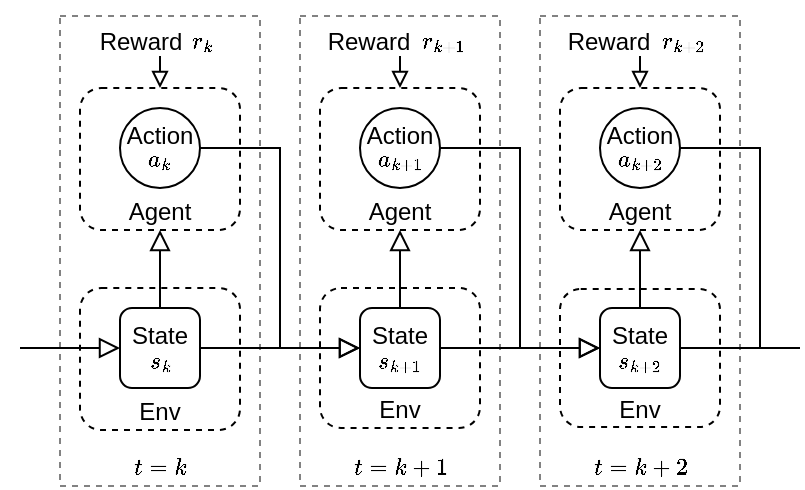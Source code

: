 <mxfile version="15.2.9" type="device"><diagram id="P9FPHc5NBJKquqSd1ErM" name="Page-1"><mxGraphModel dx="1527" dy="361" grid="1" gridSize="1" guides="1" tooltips="1" connect="1" arrows="1" fold="1" page="1" pageScale="1" pageWidth="850" pageHeight="1100" math="1" shadow="0"><root><mxCell id="0"/><mxCell id="1" parent="0"/><mxCell id="KNnoJ0_uoLYQL2lrDiP--7" value="" style="rounded=0;whiteSpace=wrap;html=1;align=center;verticalAlign=bottom;spacingLeft=5;spacingRight=5;dashed=1;spacingBottom=1;perimeterSpacing=0;strokeColor=#828282;" vertex="1" parent="1"><mxGeometry x="260" y="154" width="100" height="235" as="geometry"/></mxCell><mxCell id="KNnoJ0_uoLYQL2lrDiP--6" value="" style="rounded=0;whiteSpace=wrap;html=1;align=center;verticalAlign=bottom;spacingLeft=5;spacingRight=5;dashed=1;spacingBottom=1;perimeterSpacing=0;strokeColor=#828282;" vertex="1" parent="1"><mxGeometry x="140" y="154" width="100" height="235" as="geometry"/></mxCell><mxCell id="8MtX1BR7sUvjgf_r-B5Q-5" value="Env" style="rounded=1;whiteSpace=wrap;html=1;align=center;verticalAlign=bottom;spacingLeft=5;spacingRight=5;dashed=1;spacingBottom=0;" parent="1" vertex="1"><mxGeometry x="270" y="290.5" width="80" height="69" as="geometry"/></mxCell><mxCell id="8MtX1BR7sUvjgf_r-B5Q-6" value="Agent" style="rounded=1;whiteSpace=wrap;html=1;align=center;verticalAlign=bottom;spacingLeft=0;dashed=1;spacingBottom=0;" parent="1" vertex="1"><mxGeometry x="270" y="190" width="80" height="71" as="geometry"/></mxCell><mxCell id="8MtX1BR7sUvjgf_r-B5Q-8" style="rounded=0;orthogonalLoop=1;jettySize=auto;html=1;exitX=0.5;exitY=0;exitDx=0;exitDy=0;entryX=0.5;entryY=1;entryDx=0;entryDy=0;endArrow=block;endFill=0;endSize=8;strokeWidth=1;" parent="1" source="8MtX1BR7sUvjgf_r-B5Q-9" target="8MtX1BR7sUvjgf_r-B5Q-6" edge="1"><mxGeometry relative="1" as="geometry"/></mxCell><mxCell id="8MtX1BR7sUvjgf_r-B5Q-9" value="&lt;div&gt;State&lt;/div&gt;&lt;div&gt;&lt;br&gt;&lt;/div&gt;" style="rounded=1;whiteSpace=wrap;html=1;verticalAlign=bottom;spacingBottom=2;" parent="1" vertex="1"><mxGeometry x="290" y="300" width="40" height="40" as="geometry"/></mxCell><mxCell id="8MtX1BR7sUvjgf_r-B5Q-10" value="" style="endArrow=none;html=1;endFill=0;strokeWidth=1;endSize=8;exitX=1;exitY=0.5;exitDx=0;exitDy=0;spacingLeft=0;edgeStyle=orthogonalEdgeStyle;rounded=0;" parent="1" edge="1"><mxGeometry width="50" height="50" relative="1" as="geometry"><mxPoint x="330" y="220" as="sourcePoint"/><mxPoint x="390" y="320" as="targetPoint"/><Array as="points"><mxPoint x="370" y="220"/><mxPoint x="370" y="320"/></Array></mxGeometry></mxCell><mxCell id="8MtX1BR7sUvjgf_r-B5Q-11" value="" style="endArrow=none;html=1;endFill=0;strokeWidth=1;endSize=8;exitX=1;exitY=0.5;exitDx=0;exitDy=0;" parent="1" source="8MtX1BR7sUvjgf_r-B5Q-9" edge="1"><mxGeometry width="50" height="50" relative="1" as="geometry"><mxPoint x="330" y="320" as="sourcePoint"/><mxPoint x="390" y="320" as="targetPoint"/></mxGeometry></mxCell><mxCell id="KNnoJ0_uoLYQL2lrDiP--1" style="edgeStyle=orthogonalEdgeStyle;rounded=0;orthogonalLoop=1;jettySize=auto;html=1;exitX=0.5;exitY=0;exitDx=0;exitDy=0;" edge="1" parent="1" source="8MtX1BR7sUvjgf_r-B5Q-1"><mxGeometry relative="1" as="geometry"><mxPoint x="70.143" y="179.952" as="targetPoint"/></mxGeometry></mxCell><mxCell id="8MtX1BR7sUvjgf_r-B5Q-1" value="" style="rounded=0;whiteSpace=wrap;html=1;align=center;verticalAlign=bottom;spacingLeft=5;spacingRight=5;dashed=1;spacingBottom=1;perimeterSpacing=0;strokeColor=#828282;" parent="1" vertex="1"><mxGeometry x="20" y="154" width="100" height="235" as="geometry"/></mxCell><mxCell id="Try-ntfiwxptKVk8fLNe-44" value="Env" style="rounded=1;whiteSpace=wrap;html=1;align=center;verticalAlign=bottom;spacingLeft=5;spacingRight=5;dashed=1;spacingBottom=0;" parent="1" vertex="1"><mxGeometry x="150" y="290" width="80" height="70" as="geometry"/></mxCell><mxCell id="Try-ntfiwxptKVk8fLNe-45" value="Agent" style="rounded=1;whiteSpace=wrap;html=1;align=center;verticalAlign=bottom;spacingLeft=0;dashed=1;spacingBottom=0;" parent="1" vertex="1"><mxGeometry x="150" y="190" width="80" height="71" as="geometry"/></mxCell><mxCell id="Try-ntfiwxptKVk8fLNe-47" style="rounded=0;orthogonalLoop=1;jettySize=auto;html=1;exitX=0.5;exitY=0;exitDx=0;exitDy=0;entryX=0.5;entryY=1;entryDx=0;entryDy=0;endArrow=block;endFill=0;endSize=8;strokeWidth=1;" parent="1" source="Try-ntfiwxptKVk8fLNe-48" target="Try-ntfiwxptKVk8fLNe-45" edge="1"><mxGeometry relative="1" as="geometry"/></mxCell><mxCell id="Try-ntfiwxptKVk8fLNe-48" value="&lt;div&gt;State&lt;/div&gt;&lt;div&gt;&lt;br&gt;&lt;/div&gt;" style="rounded=1;whiteSpace=wrap;html=1;verticalAlign=bottom;spacingBottom=2;" parent="1" vertex="1"><mxGeometry x="170" y="300" width="40" height="40" as="geometry"/></mxCell><mxCell id="Try-ntfiwxptKVk8fLNe-52" value="" style="endArrow=block;html=1;endFill=0;strokeWidth=1;endSize=8;exitX=1;exitY=0.5;exitDx=0;exitDy=0;spacingLeft=0;edgeStyle=orthogonalEdgeStyle;rounded=0;entryX=0;entryY=0.5;entryDx=0;entryDy=0;" parent="1" edge="1"><mxGeometry width="50" height="50" relative="1" as="geometry"><mxPoint x="210" y="220" as="sourcePoint"/><mxPoint x="290" y="320.0" as="targetPoint"/><Array as="points"><mxPoint x="250" y="220"/><mxPoint x="250" y="320"/></Array></mxGeometry></mxCell><mxCell id="Try-ntfiwxptKVk8fLNe-53" value="" style="endArrow=block;html=1;endFill=0;strokeWidth=1;endSize=8;entryX=0;entryY=0.5;entryDx=0;entryDy=0;exitX=1;exitY=0.5;exitDx=0;exitDy=0;" parent="1" source="Try-ntfiwxptKVk8fLNe-48" edge="1"><mxGeometry width="50" height="50" relative="1" as="geometry"><mxPoint x="210" y="320" as="sourcePoint"/><mxPoint x="290" y="320.0" as="targetPoint"/></mxGeometry></mxCell><mxCell id="Try-ntfiwxptKVk8fLNe-30" value="Env" style="rounded=1;whiteSpace=wrap;html=1;align=center;verticalAlign=bottom;spacingLeft=5;spacingRight=5;dashed=1;spacingBottom=0;" parent="1" vertex="1"><mxGeometry x="30" y="290" width="80" height="71" as="geometry"/></mxCell><mxCell id="Try-ntfiwxptKVk8fLNe-28" value="Agent" style="rounded=1;whiteSpace=wrap;html=1;align=center;verticalAlign=bottom;spacingLeft=0;dashed=1;spacingBottom=0;" parent="1" vertex="1"><mxGeometry x="30" y="190" width="80" height="71" as="geometry"/></mxCell><mxCell id="Try-ntfiwxptKVk8fLNe-4" value="Action " style="ellipse;aspect=fixed;verticalAlign=top;whiteSpace=wrap;html=1;" parent="1" vertex="1"><mxGeometry x="50" y="200" width="40" height="40" as="geometry"/></mxCell><mxCell id="Try-ntfiwxptKVk8fLNe-32" style="rounded=0;orthogonalLoop=1;jettySize=auto;html=1;exitX=0.5;exitY=0;exitDx=0;exitDy=0;entryX=0.5;entryY=1;entryDx=0;entryDy=0;endArrow=block;endFill=0;endSize=8;strokeWidth=1;" parent="1" source="Try-ntfiwxptKVk8fLNe-5" target="Try-ntfiwxptKVk8fLNe-28" edge="1"><mxGeometry relative="1" as="geometry"/></mxCell><mxCell id="Try-ntfiwxptKVk8fLNe-5" value="&lt;div&gt;State&lt;/div&gt;&lt;div&gt;&lt;br&gt;&lt;/div&gt;" style="rounded=1;whiteSpace=wrap;html=1;verticalAlign=bottom;spacingBottom=2;" parent="1" vertex="1"><mxGeometry x="50" y="300" width="40" height="40" as="geometry"/></mxCell><mxCell id="Try-ntfiwxptKVk8fLNe-11" value="" style="endArrow=block;html=1;endFill=0;strokeWidth=1;endSize=8;entryX=0;entryY=0.5;entryDx=0;entryDy=0;" parent="1" target="Try-ntfiwxptKVk8fLNe-5" edge="1"><mxGeometry width="50" height="50" relative="1" as="geometry"><mxPoint y="320" as="sourcePoint"/><mxPoint x="40" y="320" as="targetPoint"/></mxGeometry></mxCell><mxCell id="Try-ntfiwxptKVk8fLNe-6" value="" style="endArrow=block;html=1;endFill=0;strokeWidth=1;endSize=8;exitX=1;exitY=0.5;exitDx=0;exitDy=0;spacingLeft=0;edgeStyle=orthogonalEdgeStyle;rounded=0;entryX=0;entryY=0.5;entryDx=0;entryDy=0;" parent="1" source="Try-ntfiwxptKVk8fLNe-4" edge="1"><mxGeometry width="50" height="50" relative="1" as="geometry"><mxPoint x="90" y="309.5" as="sourcePoint"/><mxPoint x="170" y="320.0" as="targetPoint"/><Array as="points"><mxPoint x="130" y="220"/><mxPoint x="130" y="320"/></Array></mxGeometry></mxCell><mxCell id="Try-ntfiwxptKVk8fLNe-1" value="" style="endArrow=block;html=1;endFill=0;strokeWidth=1;endSize=8;exitX=1;exitY=0.5;exitDx=0;exitDy=0;" parent="1" source="Try-ntfiwxptKVk8fLNe-5" edge="1"><mxGeometry width="50" height="50" relative="1" as="geometry"><mxPoint x="90" y="320" as="sourcePoint"/><mxPoint x="170" y="320" as="targetPoint"/></mxGeometry></mxCell><mxCell id="KNnoJ0_uoLYQL2lrDiP--5" style="edgeStyle=orthogonalEdgeStyle;rounded=0;orthogonalLoop=1;jettySize=auto;html=1;entryX=0.5;entryY=0;entryDx=0;entryDy=0;endArrow=block;endFill=0;" edge="1" parent="1" target="Try-ntfiwxptKVk8fLNe-28"><mxGeometry relative="1" as="geometry"><mxPoint x="70" y="174" as="sourcePoint"/></mxGeometry></mxCell><mxCell id="KNnoJ0_uoLYQL2lrDiP--8" style="edgeStyle=orthogonalEdgeStyle;rounded=0;orthogonalLoop=1;jettySize=auto;html=1;entryX=0.5;entryY=0;entryDx=0;entryDy=0;endArrow=block;endFill=0;" edge="1" parent="1"><mxGeometry relative="1" as="geometry"><mxPoint x="190" y="174" as="sourcePoint"/><mxPoint x="190" y="190" as="targetPoint"/></mxGeometry></mxCell><mxCell id="KNnoJ0_uoLYQL2lrDiP--10" style="edgeStyle=orthogonalEdgeStyle;rounded=0;orthogonalLoop=1;jettySize=auto;html=1;entryX=0.5;entryY=0;entryDx=0;entryDy=0;endArrow=block;endFill=0;" edge="1" parent="1"><mxGeometry relative="1" as="geometry"><mxPoint x="310" y="174" as="sourcePoint"/><mxPoint x="310" y="190" as="targetPoint"/></mxGeometry></mxCell><mxCell id="KNnoJ0_uoLYQL2lrDiP--12" value="&lt;div style=&quot;font-size: 10px;&quot;&gt;$$a_k$$&lt;/div&gt;" style="text;html=1;strokeColor=none;fillColor=none;align=center;verticalAlign=middle;whiteSpace=wrap;rounded=0;fontSize=10;" vertex="1" parent="1"><mxGeometry x="50" y="215.5" width="40" height="20" as="geometry"/></mxCell><mxCell id="KNnoJ0_uoLYQL2lrDiP--14" value="Action " style="ellipse;aspect=fixed;verticalAlign=top;whiteSpace=wrap;html=1;" vertex="1" parent="1"><mxGeometry x="170" y="200" width="40" height="40" as="geometry"/></mxCell><mxCell id="KNnoJ0_uoLYQL2lrDiP--15" value="&lt;div style=&quot;font-size: 10px;&quot;&gt;$$a_{k+1}$$&lt;/div&gt;" style="text;html=1;strokeColor=none;fillColor=none;align=center;verticalAlign=middle;whiteSpace=wrap;rounded=0;fontSize=10;" vertex="1" parent="1"><mxGeometry x="170" y="215.5" width="40" height="20" as="geometry"/></mxCell><mxCell id="KNnoJ0_uoLYQL2lrDiP--16" value="Action " style="ellipse;aspect=fixed;verticalAlign=top;whiteSpace=wrap;html=1;" vertex="1" parent="1"><mxGeometry x="290" y="200" width="40" height="40" as="geometry"/></mxCell><mxCell id="KNnoJ0_uoLYQL2lrDiP--17" value="&lt;div style=&quot;font-size: 10px;&quot;&gt;$$a_{k+2}$$&lt;/div&gt;" style="text;html=1;strokeColor=none;fillColor=none;align=center;verticalAlign=middle;whiteSpace=wrap;rounded=0;fontSize=10;" vertex="1" parent="1"><mxGeometry x="290" y="215.5" width="40" height="20" as="geometry"/></mxCell><mxCell id="KNnoJ0_uoLYQL2lrDiP--27" value="Reward" style="text;html=1;strokeColor=none;fillColor=none;align=center;verticalAlign=middle;whiteSpace=wrap;rounded=0;labelPosition=center;verticalLabelPosition=middle;spacing=0;" vertex="1" parent="1"><mxGeometry x="154.5" y="157" width="39" height="20" as="geometry"/></mxCell><mxCell id="KNnoJ0_uoLYQL2lrDiP--28" value="&lt;div style=&quot;font-size: 10px;&quot;&gt;$$r_{k+1}$$&lt;/div&gt;" style="text;html=1;strokeColor=none;fillColor=none;align=center;verticalAlign=middle;whiteSpace=wrap;rounded=0;fontSize=10;" vertex="1" parent="1"><mxGeometry x="196.5" y="157" width="29" height="20" as="geometry"/></mxCell><mxCell id="KNnoJ0_uoLYQL2lrDiP--30" value="Reward" style="text;html=1;strokeColor=none;fillColor=none;align=center;verticalAlign=middle;whiteSpace=wrap;rounded=0;labelPosition=center;verticalLabelPosition=middle;spacing=0;" vertex="1" parent="1"><mxGeometry x="41.25" y="157" width="39" height="20" as="geometry"/></mxCell><mxCell id="KNnoJ0_uoLYQL2lrDiP--31" value="&lt;div style=&quot;font-size: 10px;&quot;&gt;$$r_k$$&lt;/div&gt;" style="text;html=1;strokeColor=none;fillColor=none;align=center;verticalAlign=middle;whiteSpace=wrap;rounded=0;fontSize=10;" vertex="1" parent="1"><mxGeometry x="82.75" y="157" width="16" height="20" as="geometry"/></mxCell><mxCell id="KNnoJ0_uoLYQL2lrDiP--32" value="&lt;div style=&quot;font-size: 10px;&quot;&gt;$$t=k$$&lt;/div&gt;" style="text;html=1;strokeColor=none;fillColor=none;align=center;verticalAlign=middle;whiteSpace=wrap;rounded=0;labelPosition=center;verticalLabelPosition=middle;spacing=0;fontSize=10;" vertex="1" parent="1"><mxGeometry x="34.5" y="370" width="71" height="20" as="geometry"/></mxCell><mxCell id="KNnoJ0_uoLYQL2lrDiP--33" value="&lt;div style=&quot;font-size: 10px;&quot;&gt;$$t=k+1$$&lt;/div&gt;" style="text;html=1;strokeColor=none;fillColor=none;align=center;verticalAlign=middle;whiteSpace=wrap;rounded=0;labelPosition=center;verticalLabelPosition=middle;spacing=0;fontSize=10;" vertex="1" parent="1"><mxGeometry x="154.5" y="370" width="71" height="20" as="geometry"/></mxCell><mxCell id="KNnoJ0_uoLYQL2lrDiP--34" value="&lt;div style=&quot;font-size: 10px;&quot;&gt;$$t=k+2$$&lt;/div&gt;" style="text;html=1;strokeColor=none;fillColor=none;align=center;verticalAlign=middle;whiteSpace=wrap;rounded=0;labelPosition=center;verticalLabelPosition=middle;spacing=0;fontSize=10;" vertex="1" parent="1"><mxGeometry x="274.5" y="370" width="71" height="20" as="geometry"/></mxCell><mxCell id="KNnoJ0_uoLYQL2lrDiP--35" value="&lt;div style=&quot;font-size: 10px;&quot;&gt;$$s_k$$&lt;/div&gt;" style="text;html=1;strokeColor=none;fillColor=none;align=center;verticalAlign=middle;whiteSpace=wrap;rounded=0;fontSize=10;" vertex="1" parent="1"><mxGeometry x="50" y="317" width="40" height="20" as="geometry"/></mxCell><mxCell id="KNnoJ0_uoLYQL2lrDiP--36" value="&lt;div style=&quot;font-size: 10px;&quot;&gt;$$s_{k+1}$$&lt;/div&gt;" style="text;html=1;strokeColor=none;fillColor=none;align=center;verticalAlign=middle;whiteSpace=wrap;rounded=0;fontSize=10;" vertex="1" parent="1"><mxGeometry x="170" y="317" width="40" height="20" as="geometry"/></mxCell><mxCell id="KNnoJ0_uoLYQL2lrDiP--37" value="&lt;div style=&quot;font-size: 10px;&quot;&gt;$$s_{k+2}$$&lt;/div&gt;" style="text;html=1;strokeColor=none;fillColor=none;align=center;verticalAlign=middle;whiteSpace=wrap;rounded=0;fontSize=10;" vertex="1" parent="1"><mxGeometry x="290" y="317" width="40" height="20" as="geometry"/></mxCell><mxCell id="KNnoJ0_uoLYQL2lrDiP--39" value="Reward" style="text;html=1;strokeColor=none;fillColor=none;align=center;verticalAlign=middle;whiteSpace=wrap;rounded=0;labelPosition=center;verticalLabelPosition=middle;spacing=0;" vertex="1" parent="1"><mxGeometry x="274.5" y="157" width="39" height="20" as="geometry"/></mxCell><mxCell id="KNnoJ0_uoLYQL2lrDiP--40" value="&lt;div style=&quot;font-size: 10px&quot;&gt;$$r_{k+2}$$&lt;/div&gt;" style="text;html=1;strokeColor=none;fillColor=none;align=center;verticalAlign=middle;whiteSpace=wrap;rounded=0;fontSize=10;" vertex="1" parent="1"><mxGeometry x="316.5" y="157" width="29" height="20" as="geometry"/></mxCell></root></mxGraphModel></diagram></mxfile>